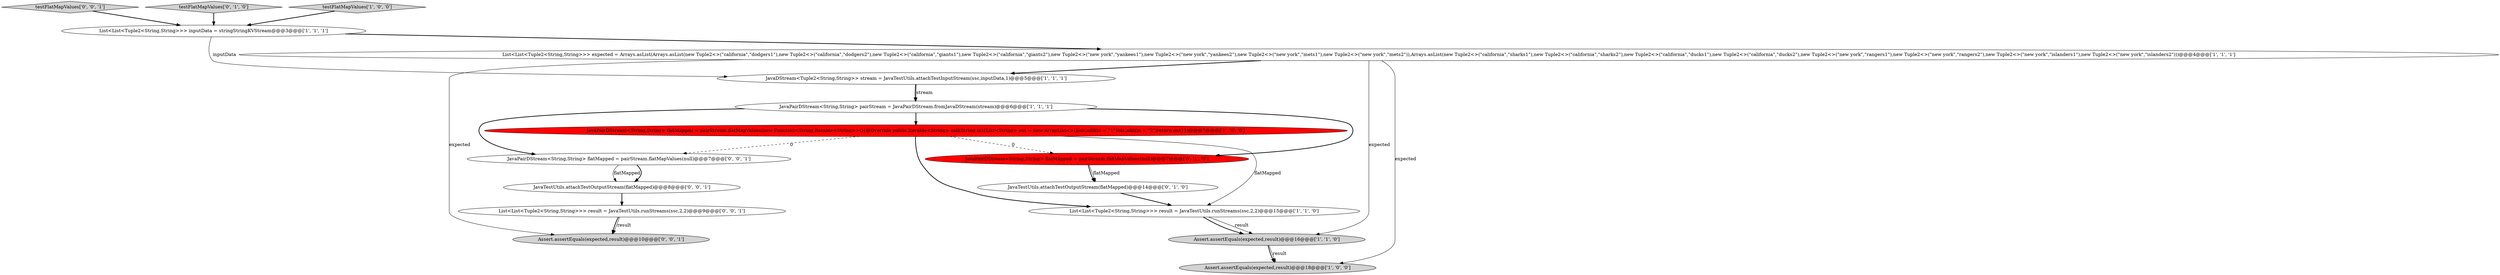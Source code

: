 digraph {
12 [style = filled, label = "Assert.assertEquals(expected,result)@@@10@@@['0', '0', '1']", fillcolor = lightgray, shape = ellipse image = "AAA0AAABBB3BBB"];
1 [style = filled, label = "Assert.assertEquals(expected,result)@@@18@@@['1', '0', '0']", fillcolor = lightgray, shape = ellipse image = "AAA0AAABBB1BBB"];
3 [style = filled, label = "JavaPairDStream<String,String> flatMapped = pairStream.flatMapValues(new Function<String,Iterable<String>>(){@Override public Iterable<String> call(String in){List<String> out = new ArrayList<>()out.add(in + \"1\")out.add(in + \"2\")return out}})@@@7@@@['1', '0', '0']", fillcolor = red, shape = ellipse image = "AAA1AAABBB1BBB"];
14 [style = filled, label = "testFlatMapValues['0', '0', '1']", fillcolor = lightgray, shape = diamond image = "AAA0AAABBB3BBB"];
8 [style = filled, label = "List<List<Tuple2<String,String>>> expected = Arrays.asList(Arrays.asList(new Tuple2<>(\"california\",\"dodgers1\"),new Tuple2<>(\"california\",\"dodgers2\"),new Tuple2<>(\"california\",\"giants1\"),new Tuple2<>(\"california\",\"giants2\"),new Tuple2<>(\"new york\",\"yankees1\"),new Tuple2<>(\"new york\",\"yankees2\"),new Tuple2<>(\"new york\",\"mets1\"),new Tuple2<>(\"new york\",\"mets2\")),Arrays.asList(new Tuple2<>(\"california\",\"sharks1\"),new Tuple2<>(\"california\",\"sharks2\"),new Tuple2<>(\"california\",\"ducks1\"),new Tuple2<>(\"california\",\"ducks2\"),new Tuple2<>(\"new york\",\"rangers1\"),new Tuple2<>(\"new york\",\"rangers2\"),new Tuple2<>(\"new york\",\"islanders1\"),new Tuple2<>(\"new york\",\"islanders2\")))@@@4@@@['1', '1', '1']", fillcolor = white, shape = ellipse image = "AAA0AAABBB1BBB"];
11 [style = filled, label = "JavaTestUtils.attachTestOutputStream(flatMapped)@@@14@@@['0', '1', '0']", fillcolor = white, shape = ellipse image = "AAA0AAABBB2BBB"];
15 [style = filled, label = "JavaPairDStream<String,String> flatMapped = pairStream.flatMapValues(null)@@@7@@@['0', '0', '1']", fillcolor = white, shape = ellipse image = "AAA0AAABBB3BBB"];
16 [style = filled, label = "JavaTestUtils.attachTestOutputStream(flatMapped)@@@8@@@['0', '0', '1']", fillcolor = white, shape = ellipse image = "AAA0AAABBB3BBB"];
7 [style = filled, label = "JavaDStream<Tuple2<String,String>> stream = JavaTestUtils.attachTestInputStream(ssc,inputData,1)@@@5@@@['1', '1', '1']", fillcolor = white, shape = ellipse image = "AAA0AAABBB1BBB"];
9 [style = filled, label = "testFlatMapValues['0', '1', '0']", fillcolor = lightgray, shape = diamond image = "AAA0AAABBB2BBB"];
2 [style = filled, label = "testFlatMapValues['1', '0', '0']", fillcolor = lightgray, shape = diamond image = "AAA0AAABBB1BBB"];
5 [style = filled, label = "Assert.assertEquals(expected,result)@@@16@@@['1', '1', '0']", fillcolor = lightgray, shape = ellipse image = "AAA0AAABBB1BBB"];
4 [style = filled, label = "List<List<Tuple2<String,String>>> result = JavaTestUtils.runStreams(ssc,2,2)@@@15@@@['1', '1', '0']", fillcolor = white, shape = ellipse image = "AAA0AAABBB1BBB"];
10 [style = filled, label = "JavaPairDStream<String,String> flatMapped = pairStream.flatMapValues(null)@@@7@@@['0', '1', '0']", fillcolor = red, shape = ellipse image = "AAA1AAABBB2BBB"];
6 [style = filled, label = "List<List<Tuple2<String,String>>> inputData = stringStringKVStream@@@3@@@['1', '1', '1']", fillcolor = white, shape = ellipse image = "AAA0AAABBB1BBB"];
13 [style = filled, label = "List<List<Tuple2<String,String>>> result = JavaTestUtils.runStreams(ssc,2,2)@@@9@@@['0', '0', '1']", fillcolor = white, shape = ellipse image = "AAA0AAABBB3BBB"];
0 [style = filled, label = "JavaPairDStream<String,String> pairStream = JavaPairDStream.fromJavaDStream(stream)@@@6@@@['1', '1', '1']", fillcolor = white, shape = ellipse image = "AAA0AAABBB1BBB"];
10->11 [style = solid, label="flatMapped"];
0->3 [style = bold, label=""];
16->13 [style = bold, label=""];
8->12 [style = solid, label="expected"];
13->12 [style = solid, label="result"];
2->6 [style = bold, label=""];
15->16 [style = solid, label="flatMapped"];
11->4 [style = bold, label=""];
7->0 [style = bold, label=""];
7->0 [style = solid, label="stream"];
15->16 [style = bold, label=""];
3->4 [style = bold, label=""];
0->15 [style = bold, label=""];
8->7 [style = bold, label=""];
9->6 [style = bold, label=""];
5->1 [style = bold, label=""];
8->5 [style = solid, label="expected"];
0->10 [style = bold, label=""];
13->12 [style = bold, label=""];
4->5 [style = solid, label="result"];
6->8 [style = bold, label=""];
5->1 [style = solid, label="result"];
3->15 [style = dashed, label="0"];
8->1 [style = solid, label="expected"];
3->4 [style = solid, label="flatMapped"];
3->10 [style = dashed, label="0"];
6->7 [style = solid, label="inputData"];
4->5 [style = bold, label=""];
14->6 [style = bold, label=""];
10->11 [style = bold, label=""];
}
